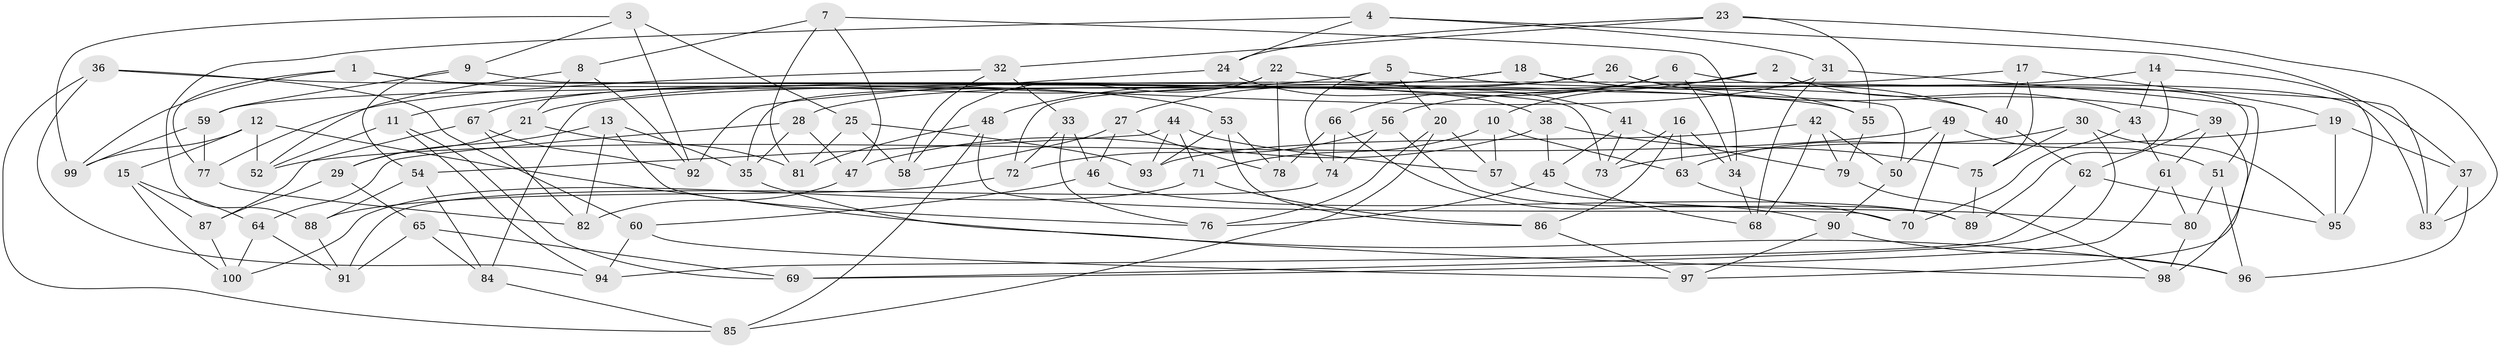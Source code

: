 // Generated by graph-tools (version 1.1) at 2025/11/02/21/25 10:11:16]
// undirected, 100 vertices, 200 edges
graph export_dot {
graph [start="1"]
  node [color=gray90,style=filled];
  1;
  2;
  3;
  4;
  5;
  6;
  7;
  8;
  9;
  10;
  11;
  12;
  13;
  14;
  15;
  16;
  17;
  18;
  19;
  20;
  21;
  22;
  23;
  24;
  25;
  26;
  27;
  28;
  29;
  30;
  31;
  32;
  33;
  34;
  35;
  36;
  37;
  38;
  39;
  40;
  41;
  42;
  43;
  44;
  45;
  46;
  47;
  48;
  49;
  50;
  51;
  52;
  53;
  54;
  55;
  56;
  57;
  58;
  59;
  60;
  61;
  62;
  63;
  64;
  65;
  66;
  67;
  68;
  69;
  70;
  71;
  72;
  73;
  74;
  75;
  76;
  77;
  78;
  79;
  80;
  81;
  82;
  83;
  84;
  85;
  86;
  87;
  88;
  89;
  90;
  91;
  92;
  93;
  94;
  95;
  96;
  97;
  98;
  99;
  100;
  1 -- 73;
  1 -- 99;
  1 -- 77;
  1 -- 53;
  2 -- 10;
  2 -- 21;
  2 -- 43;
  2 -- 51;
  3 -- 99;
  3 -- 9;
  3 -- 92;
  3 -- 25;
  4 -- 88;
  4 -- 31;
  4 -- 24;
  4 -- 37;
  5 -- 74;
  5 -- 40;
  5 -- 11;
  5 -- 20;
  6 -- 83;
  6 -- 34;
  6 -- 27;
  6 -- 66;
  7 -- 8;
  7 -- 34;
  7 -- 47;
  7 -- 81;
  8 -- 52;
  8 -- 21;
  8 -- 92;
  9 -- 59;
  9 -- 54;
  9 -- 50;
  10 -- 71;
  10 -- 63;
  10 -- 57;
  11 -- 69;
  11 -- 94;
  11 -- 52;
  12 -- 96;
  12 -- 15;
  12 -- 99;
  12 -- 52;
  13 -- 76;
  13 -- 29;
  13 -- 35;
  13 -- 82;
  14 -- 95;
  14 -- 89;
  14 -- 43;
  14 -- 56;
  15 -- 100;
  15 -- 87;
  15 -- 64;
  16 -- 34;
  16 -- 63;
  16 -- 73;
  16 -- 86;
  17 -- 19;
  17 -- 40;
  17 -- 84;
  17 -- 75;
  18 -- 40;
  18 -- 48;
  18 -- 72;
  18 -- 55;
  19 -- 95;
  19 -- 37;
  19 -- 73;
  20 -- 76;
  20 -- 57;
  20 -- 85;
  21 -- 29;
  21 -- 81;
  22 -- 35;
  22 -- 78;
  22 -- 58;
  22 -- 41;
  23 -- 32;
  23 -- 83;
  23 -- 24;
  23 -- 55;
  24 -- 92;
  24 -- 38;
  25 -- 93;
  25 -- 81;
  25 -- 58;
  26 -- 59;
  26 -- 39;
  26 -- 83;
  26 -- 28;
  27 -- 78;
  27 -- 46;
  27 -- 58;
  28 -- 64;
  28 -- 47;
  28 -- 35;
  29 -- 65;
  29 -- 87;
  30 -- 63;
  30 -- 75;
  30 -- 95;
  30 -- 69;
  31 -- 67;
  31 -- 97;
  31 -- 68;
  32 -- 33;
  32 -- 58;
  32 -- 77;
  33 -- 72;
  33 -- 46;
  33 -- 76;
  34 -- 68;
  35 -- 98;
  36 -- 55;
  36 -- 94;
  36 -- 85;
  36 -- 60;
  37 -- 83;
  37 -- 96;
  38 -- 47;
  38 -- 45;
  38 -- 75;
  39 -- 61;
  39 -- 62;
  39 -- 98;
  40 -- 62;
  41 -- 73;
  41 -- 79;
  41 -- 45;
  42 -- 79;
  42 -- 93;
  42 -- 50;
  42 -- 68;
  43 -- 70;
  43 -- 61;
  44 -- 57;
  44 -- 93;
  44 -- 54;
  44 -- 71;
  45 -- 68;
  45 -- 76;
  46 -- 89;
  46 -- 60;
  47 -- 82;
  48 -- 70;
  48 -- 85;
  48 -- 81;
  49 -- 50;
  49 -- 70;
  49 -- 52;
  49 -- 51;
  50 -- 90;
  51 -- 96;
  51 -- 80;
  53 -- 78;
  53 -- 86;
  53 -- 93;
  54 -- 88;
  54 -- 84;
  55 -- 79;
  56 -- 74;
  56 -- 89;
  56 -- 72;
  57 -- 80;
  59 -- 77;
  59 -- 99;
  60 -- 94;
  60 -- 97;
  61 -- 69;
  61 -- 80;
  62 -- 94;
  62 -- 95;
  63 -- 70;
  64 -- 91;
  64 -- 100;
  65 -- 91;
  65 -- 69;
  65 -- 84;
  66 -- 74;
  66 -- 90;
  66 -- 78;
  67 -- 92;
  67 -- 87;
  67 -- 82;
  71 -- 86;
  71 -- 100;
  72 -- 88;
  74 -- 91;
  75 -- 89;
  77 -- 82;
  79 -- 98;
  80 -- 98;
  84 -- 85;
  86 -- 97;
  87 -- 100;
  88 -- 91;
  90 -- 97;
  90 -- 96;
}
